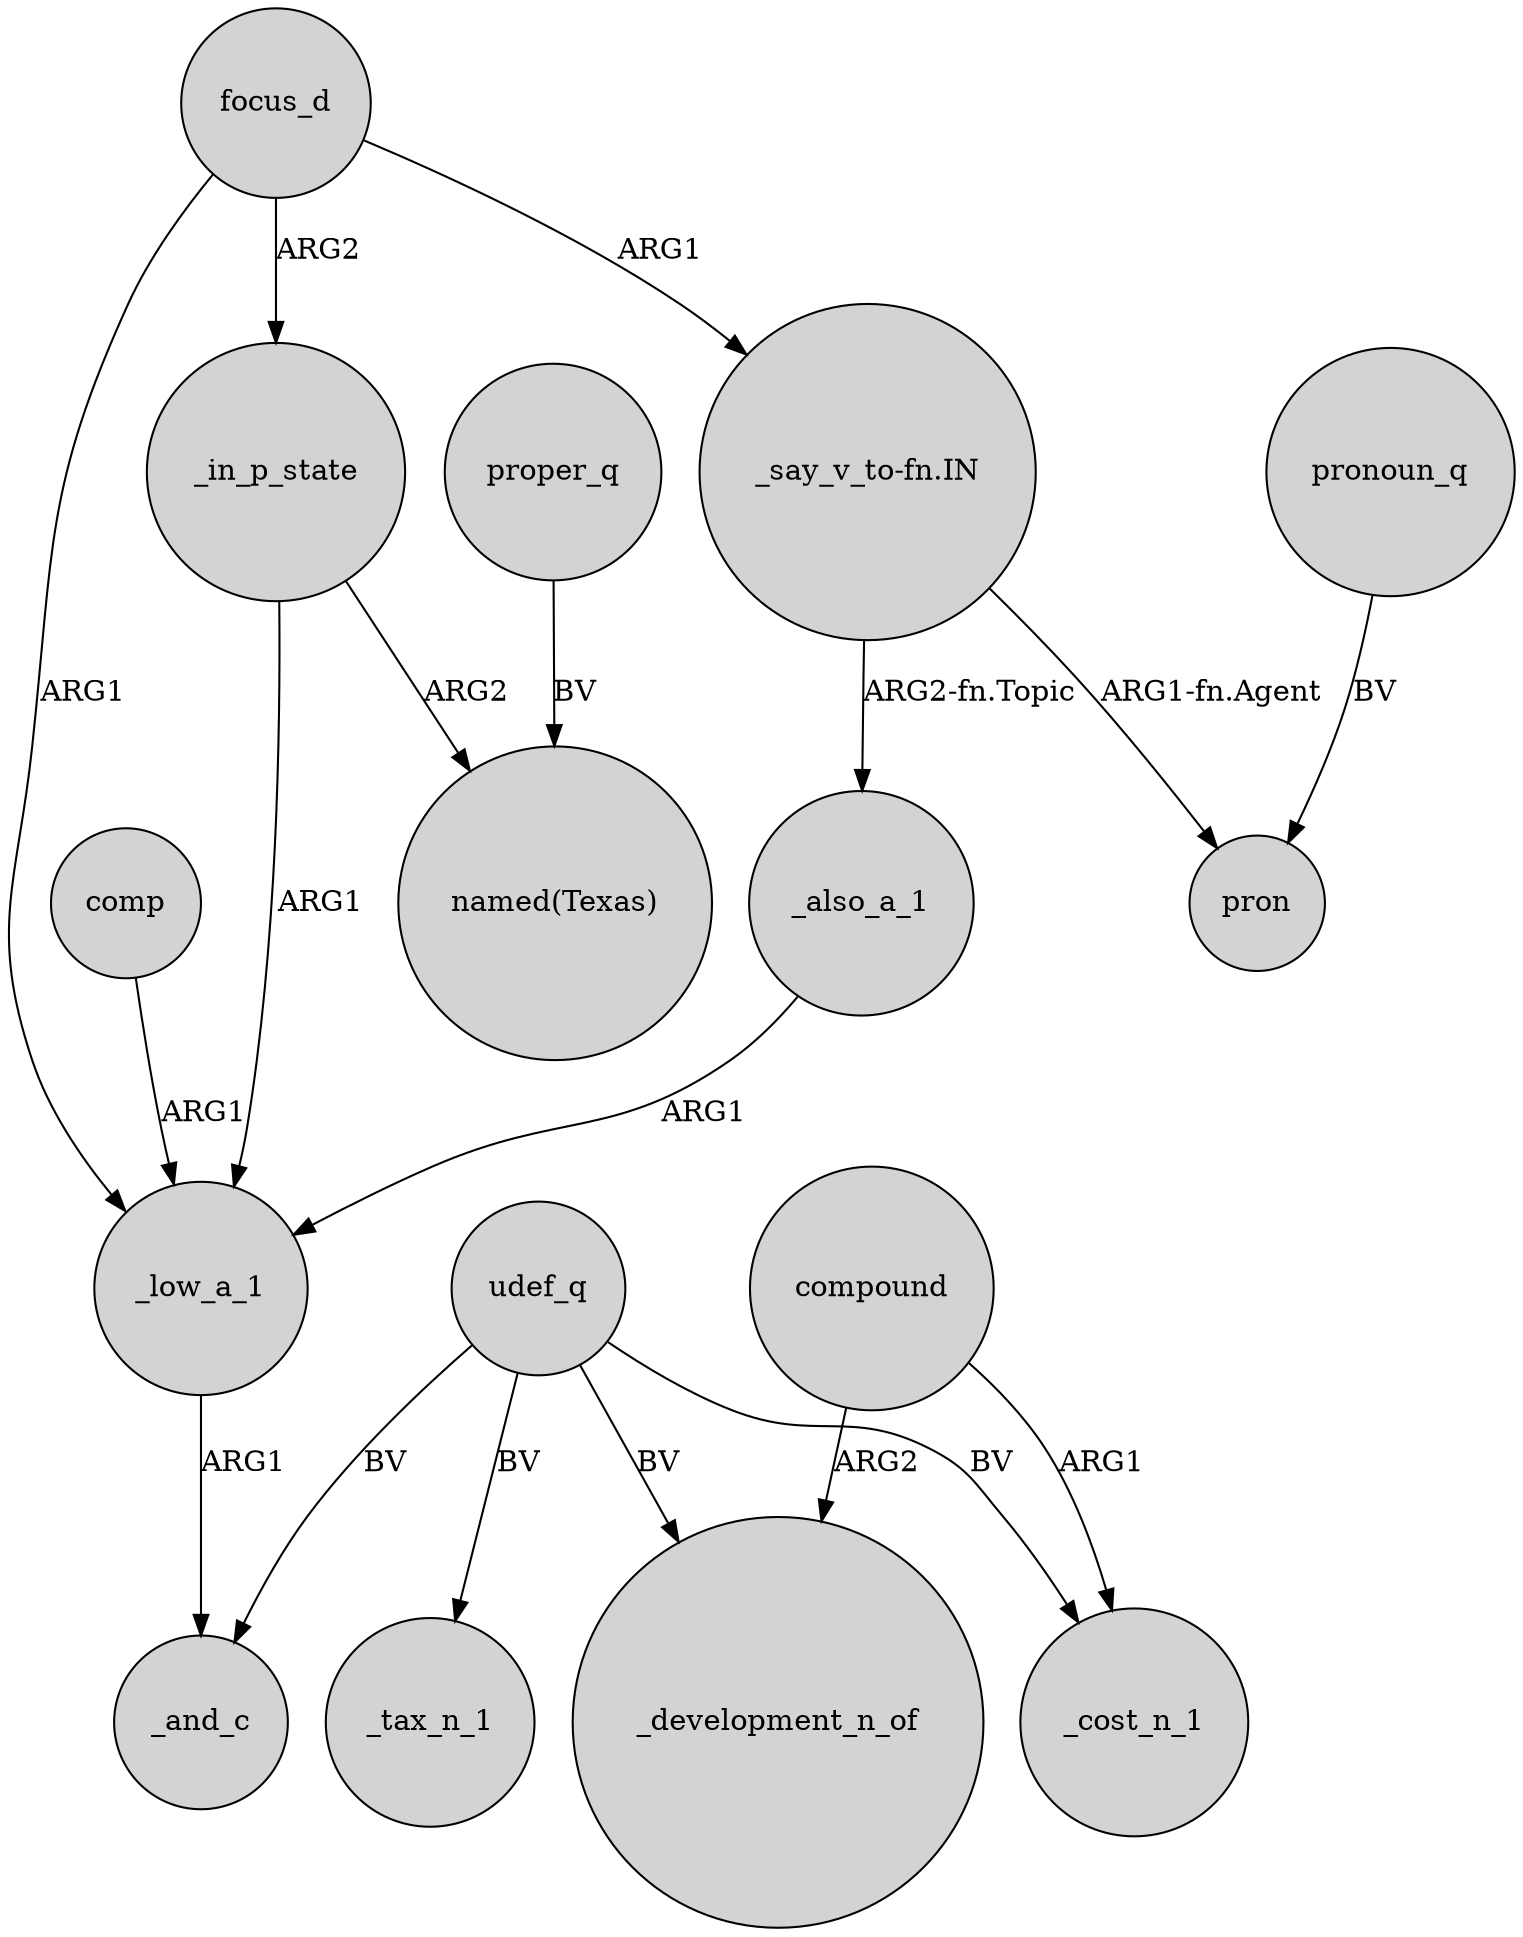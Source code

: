 digraph {
	node [shape=circle style=filled]
	udef_q -> _tax_n_1 [label=BV]
	compound -> _development_n_of [label=ARG2]
	focus_d -> _low_a_1 [label=ARG1]
	udef_q -> _development_n_of [label=BV]
	comp -> _low_a_1 [label=ARG1]
	_in_p_state -> "named(Texas)" [label=ARG2]
	_low_a_1 -> _and_c [label=ARG1]
	"_say_v_to-fn.IN" -> pron [label="ARG1-fn.Agent"]
	pronoun_q -> pron [label=BV]
	udef_q -> _cost_n_1 [label=BV]
	"_say_v_to-fn.IN" -> _also_a_1 [label="ARG2-fn.Topic"]
	udef_q -> _and_c [label=BV]
	_also_a_1 -> _low_a_1 [label=ARG1]
	compound -> _cost_n_1 [label=ARG1]
	focus_d -> "_say_v_to-fn.IN" [label=ARG1]
	focus_d -> _in_p_state [label=ARG2]
	_in_p_state -> _low_a_1 [label=ARG1]
	proper_q -> "named(Texas)" [label=BV]
}
